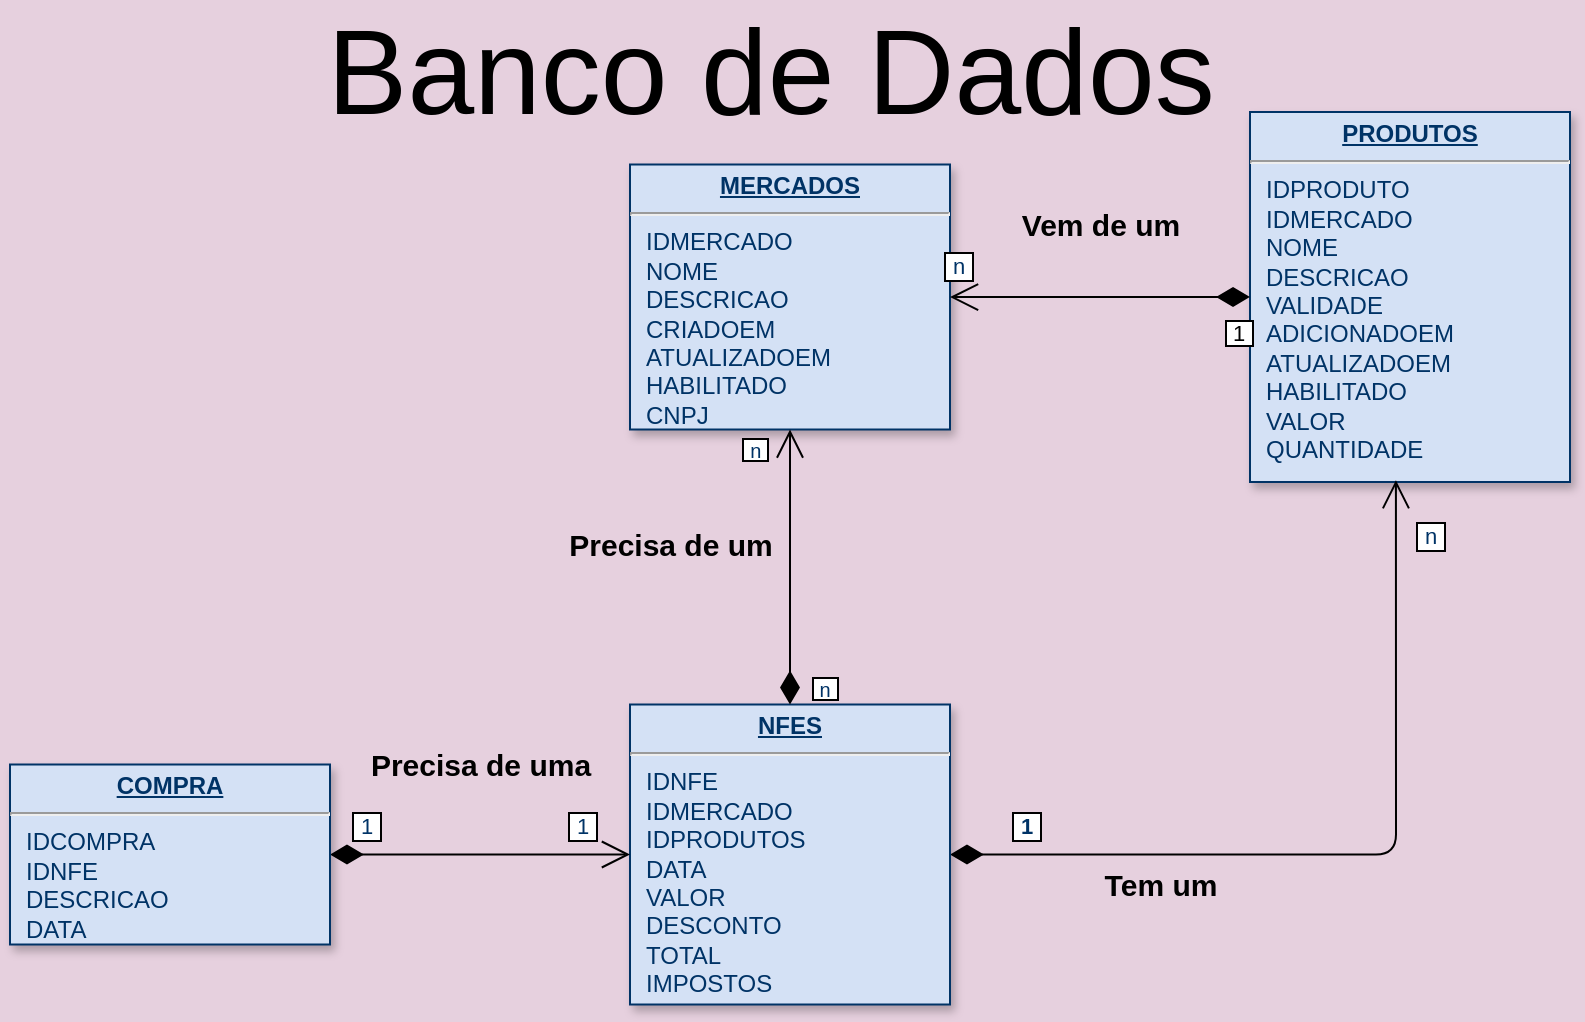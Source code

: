 <mxfile version="15.7.0" type="github">
  <diagram name="Page-1" id="efa7a0a1-bf9b-a30e-e6df-94a7791c09e9">
    <mxGraphModel dx="1422" dy="790" grid="1" gridSize="10" guides="1" tooltips="1" connect="1" arrows="1" fold="1" page="1" pageScale="1" pageWidth="1169" pageHeight="827" background="#E6D0DE" math="0" shadow="0">
      <root>
        <mxCell id="0" />
        <mxCell id="1" parent="0" />
        <mxCell id="20" value="&lt;p style=&quot;margin: 0px ; margin-top: 4px ; text-align: center ; text-decoration: underline&quot;&gt;&lt;strong&gt;MERCADOS&lt;/strong&gt;&lt;/p&gt;&lt;hr&gt;&lt;p style=&quot;margin: 0px ; margin-left: 8px&quot;&gt;IDMERCADO&lt;/p&gt;&lt;p style=&quot;margin: 0px ; margin-left: 8px&quot;&gt;NOME&lt;/p&gt;&lt;p style=&quot;margin: 0px ; margin-left: 8px&quot;&gt;DESCRICAO&lt;/p&gt;&lt;p style=&quot;margin: 0px ; margin-left: 8px&quot;&gt;CRIADOEM&lt;/p&gt;&lt;p style=&quot;margin: 0px ; margin-left: 8px&quot;&gt;ATUALIZADOEM&lt;/p&gt;&lt;p style=&quot;margin: 0px ; margin-left: 8px&quot;&gt;HABILITADO&lt;/p&gt;&lt;p style=&quot;margin: 0px ; margin-left: 8px&quot;&gt;CNPJ&lt;/p&gt;" style="verticalAlign=top;align=left;overflow=fill;fontSize=12;fontFamily=Helvetica;html=1;strokeColor=#003366;shadow=1;fillColor=#D4E1F5;fontColor=#003366" parent="1" vertex="1">
          <mxGeometry x="320" y="86.25" width="160" height="132.5" as="geometry" />
        </mxCell>
        <mxCell id="21" value="&lt;p style=&quot;margin: 0px ; margin-top: 4px ; text-align: center ; text-decoration: underline&quot;&gt;&lt;b&gt;PRODUTOS&lt;/b&gt;&lt;/p&gt;&lt;hr&gt;&lt;p style=&quot;margin: 0px ; margin-left: 8px&quot;&gt;IDPRODUTO&lt;/p&gt;&lt;p style=&quot;margin: 0px ; margin-left: 8px&quot;&gt;IDMERCADO&lt;/p&gt;&lt;p style=&quot;margin: 0px ; margin-left: 8px&quot;&gt;NOME&lt;/p&gt;&lt;p style=&quot;margin: 0px ; margin-left: 8px&quot;&gt;DESCRICAO&lt;/p&gt;&lt;p style=&quot;margin: 0px ; margin-left: 8px&quot;&gt;VALIDADE&lt;/p&gt;&lt;p style=&quot;margin: 0px ; margin-left: 8px&quot;&gt;ADICIONADOEM&lt;/p&gt;&lt;p style=&quot;margin: 0px ; margin-left: 8px&quot;&gt;ATUALIZADOEM&lt;/p&gt;&lt;p style=&quot;margin: 0px ; margin-left: 8px&quot;&gt;HABILITADO&lt;/p&gt;&lt;p style=&quot;margin: 0px ; margin-left: 8px&quot;&gt;VALOR&lt;/p&gt;&lt;p style=&quot;margin: 0px ; margin-left: 8px&quot;&gt;QUANTIDADE&lt;/p&gt;" style="verticalAlign=top;align=left;overflow=fill;fontSize=12;fontFamily=Helvetica;html=1;strokeColor=#003366;shadow=1;fillColor=#D4E1F5;fontColor=#003366" parent="1" vertex="1">
          <mxGeometry x="630" y="60" width="160" height="185" as="geometry" />
        </mxCell>
        <mxCell id="GT8LUFrGEINmKve7cFLD-122" value="" style="edgeStyle=orthogonalEdgeStyle;rounded=1;orthogonalLoop=1;jettySize=auto;entryX=0.456;entryY=0.995;entryDx=0;entryDy=0;entryPerimeter=0;labelBorderColor=default;fontColor=#003366;startArrow=diamondThin;startFill=1;verticalAlign=bottom;align=left;endSize=12;startSize=14;endArrow=open;endFill=0;" parent="1" source="24" target="21" edge="1">
          <mxGeometry relative="1" as="geometry" />
        </mxCell>
        <mxCell id="GT8LUFrGEINmKve7cFLD-123" value="&amp;nbsp;1&amp;nbsp;" style="edgeLabel;html=1;align=center;verticalAlign=middle;resizable=0;points=[];fontColor=#003366;fontStyle=1;labelBorderColor=default;" parent="GT8LUFrGEINmKve7cFLD-122" vertex="1" connectable="0">
          <mxGeometry x="-0.646" y="2" relative="1" as="geometry">
            <mxPoint x="-35" y="-13" as="offset" />
          </mxGeometry>
        </mxCell>
        <mxCell id="GT8LUFrGEINmKve7cFLD-124" value="&amp;nbsp;n&amp;nbsp;" style="edgeLabel;html=1;align=center;verticalAlign=middle;resizable=0;points=[];fontColor=#003366;labelBorderColor=default;" parent="GT8LUFrGEINmKve7cFLD-122" vertex="1" connectable="0">
          <mxGeometry x="0.851" y="-1" relative="1" as="geometry">
            <mxPoint x="16" y="-3" as="offset" />
          </mxGeometry>
        </mxCell>
        <mxCell id="24" value="&lt;p style=&quot;margin: 0px ; margin-top: 4px ; text-align: center ; text-decoration: underline&quot;&gt;&lt;strong&gt;NFES&lt;/strong&gt;&lt;/p&gt;&lt;hr&gt;&lt;p style=&quot;margin: 0px ; margin-left: 8px&quot;&gt;IDNFE&lt;/p&gt;&lt;p style=&quot;margin: 0px ; margin-left: 8px&quot;&gt;IDMERCADO&lt;/p&gt;&lt;p style=&quot;margin: 0px ; margin-left: 8px&quot;&gt;IDPRODUTOS&lt;/p&gt;&lt;p style=&quot;margin: 0px ; margin-left: 8px&quot;&gt;DATA&lt;/p&gt;&lt;p style=&quot;margin: 0px ; margin-left: 8px&quot;&gt;VALOR&lt;/p&gt;&lt;p style=&quot;margin: 0px ; margin-left: 8px&quot;&gt;DESCONTO&lt;/p&gt;&lt;p style=&quot;margin: 0px ; margin-left: 8px&quot;&gt;TOTAL&lt;/p&gt;&lt;p style=&quot;margin: 0px ; margin-left: 8px&quot;&gt;IMPOSTOS&lt;/p&gt;" style="verticalAlign=top;align=left;overflow=fill;fontSize=12;fontFamily=Helvetica;html=1;strokeColor=#003366;shadow=1;fillColor=#D4E1F5;fontColor=#003366" parent="1" vertex="1">
          <mxGeometry x="320.0" y="356.25" width="160" height="150" as="geometry" />
        </mxCell>
        <mxCell id="87" value="" style="endArrow=open;startArrow=diamondThin;startFill=1;edgeStyle=orthogonalEdgeStyle;shadow=0;sketch=0;endSize=12;startSize=14;" parent="1" source="24" target="20" edge="1">
          <mxGeometry x="629.36" y="265" as="geometry">
            <mxPoint x="789.36" y="265" as="sourcePoint" />
            <mxPoint x="629.36" y="265" as="targetPoint" />
          </mxGeometry>
        </mxCell>
        <mxCell id="88" value=" n " style="resizable=0;align=left;verticalAlign=top;labelBackgroundColor=default;fontSize=10;strokeColor=#003366;shadow=1;fillColor=#D4E1F5;fontColor=#003366;labelBorderColor=default;" parent="87" connectable="0" vertex="1">
          <mxGeometry x="-1" relative="1" as="geometry">
            <mxPoint x="10" y="-20" as="offset" />
          </mxGeometry>
        </mxCell>
        <mxCell id="89" value=" n " style="resizable=0;align=right;verticalAlign=top;labelBackgroundColor=#ffffff;fontSize=10;strokeColor=#003366;shadow=1;fillColor=#D4E1F5;fontColor=#003366;labelBorderColor=default;" parent="87" connectable="0" vertex="1">
          <mxGeometry x="1" relative="1" as="geometry">
            <mxPoint x="-10" y="-2" as="offset" />
          </mxGeometry>
        </mxCell>
        <mxCell id="103" value=" 1 " style="endArrow=open;endSize=12;startArrow=diamondThin;startSize=14;startFill=1;edgeStyle=orthogonalEdgeStyle;align=left;verticalAlign=bottom;labelBorderColor=default;" parent="1" source="21" target="20" edge="1">
          <mxGeometry x="-0.823" y="27" relative="1" as="geometry">
            <mxPoint x="190" y="575" as="sourcePoint" />
            <mxPoint x="350" y="575" as="targetPoint" />
            <mxPoint as="offset" />
          </mxGeometry>
        </mxCell>
        <mxCell id="GT8LUFrGEINmKve7cFLD-127" value="&amp;nbsp;n&amp;nbsp;" style="edgeLabel;html=1;align=center;verticalAlign=middle;resizable=0;points=[];fontColor=#003366;labelBorderColor=default;" parent="103" vertex="1" connectable="0">
          <mxGeometry x="0.835" y="-1" relative="1" as="geometry">
            <mxPoint x="-9" y="-15" as="offset" />
          </mxGeometry>
        </mxCell>
        <mxCell id="GT8LUFrGEINmKve7cFLD-121" value="" style="edgeStyle=orthogonalEdgeStyle;rounded=0;orthogonalLoop=1;jettySize=auto;html=1;labelBorderColor=default;fontColor=#003366;startArrow=diamondThin;startFill=1;endSize=12;startSize=14;endArrow=open;endFill=0;" parent="1" source="GT8LUFrGEINmKve7cFLD-116" target="24" edge="1">
          <mxGeometry relative="1" as="geometry" />
        </mxCell>
        <mxCell id="GT8LUFrGEINmKve7cFLD-125" value="&amp;nbsp;1&amp;nbsp;" style="edgeLabel;html=1;align=center;verticalAlign=middle;resizable=0;points=[];fontColor=#003366;labelBorderColor=default;" parent="GT8LUFrGEINmKve7cFLD-121" vertex="1" connectable="0">
          <mxGeometry x="0.673" y="-1" relative="1" as="geometry">
            <mxPoint y="-16" as="offset" />
          </mxGeometry>
        </mxCell>
        <mxCell id="GT8LUFrGEINmKve7cFLD-126" value="&amp;nbsp;1&amp;nbsp;" style="edgeLabel;html=1;align=center;verticalAlign=middle;resizable=0;points=[];fontColor=#003366;labelBorderColor=default;" parent="GT8LUFrGEINmKve7cFLD-121" vertex="1" connectable="0">
          <mxGeometry x="-0.71" y="1" relative="1" as="geometry">
            <mxPoint x="-4" y="-14" as="offset" />
          </mxGeometry>
        </mxCell>
        <mxCell id="GT8LUFrGEINmKve7cFLD-116" value="&lt;p style=&quot;margin: 0px ; margin-top: 4px ; text-align: center ; text-decoration: underline&quot;&gt;&lt;b&gt;COMPRA&lt;/b&gt;&lt;/p&gt;&lt;hr&gt;&lt;p style=&quot;margin: 0px ; margin-left: 8px&quot;&gt;IDCOMPRA&lt;/p&gt;&lt;p style=&quot;margin: 0px ; margin-left: 8px&quot;&gt;IDNFE&lt;/p&gt;&lt;p style=&quot;margin: 0px ; margin-left: 8px&quot;&gt;DESCRICAO&lt;/p&gt;&lt;p style=&quot;margin: 0px ; margin-left: 8px&quot;&gt;&lt;span&gt;DATA&lt;/span&gt;&lt;br&gt;&lt;/p&gt;" style="verticalAlign=top;align=left;overflow=fill;fontSize=12;fontFamily=Helvetica;html=1;strokeColor=#003366;shadow=1;fillColor=#D4E1F5;fontColor=#003366" parent="1" vertex="1">
          <mxGeometry x="10" y="386.25" width="160" height="90" as="geometry" />
        </mxCell>
        <mxCell id="yjY0CTvoYEkaF2KikqQK-103" value="&lt;b&gt;&lt;font style=&quot;font-size: 15px&quot;&gt;Precisa de uma&lt;/font&gt;&lt;/b&gt;" style="text;html=1;align=center;verticalAlign=middle;resizable=0;points=[];autosize=1;strokeColor=none;fillColor=none;" parent="1" vertex="1">
          <mxGeometry x="180" y="376.25" width="130" height="20" as="geometry" />
        </mxCell>
        <mxCell id="yjY0CTvoYEkaF2KikqQK-104" value="&lt;b&gt;Tem um&lt;/b&gt;" style="text;html=1;align=center;verticalAlign=middle;resizable=0;points=[];autosize=1;strokeColor=none;fillColor=none;fontSize=15;" parent="1" vertex="1">
          <mxGeometry x="550" y="436.25" width="70" height="20" as="geometry" />
        </mxCell>
        <mxCell id="yjY0CTvoYEkaF2KikqQK-105" value="&lt;b&gt;Vem de um&lt;/b&gt;" style="text;html=1;align=center;verticalAlign=middle;resizable=0;points=[];autosize=1;strokeColor=none;fillColor=none;fontSize=15;" parent="1" vertex="1">
          <mxGeometry x="510" y="106.25" width="90" height="20" as="geometry" />
        </mxCell>
        <mxCell id="yjY0CTvoYEkaF2KikqQK-106" value="&lt;b&gt;Precisa de um&lt;/b&gt;" style="text;html=1;align=center;verticalAlign=middle;resizable=0;points=[];autosize=1;strokeColor=none;fillColor=none;fontSize=15;" parent="1" vertex="1">
          <mxGeometry x="280" y="266.25" width="120" height="20" as="geometry" />
        </mxCell>
        <mxCell id="yjY0CTvoYEkaF2KikqQK-107" value="&lt;font style=&quot;font-size: 60px&quot;&gt;Banco de Dados&lt;/font&gt;" style="text;html=1;align=center;verticalAlign=middle;resizable=0;points=[];autosize=1;fontSize=15;" parent="1" vertex="1">
          <mxGeometry x="160" y="20" width="460" height="40" as="geometry" />
        </mxCell>
      </root>
    </mxGraphModel>
  </diagram>
</mxfile>
